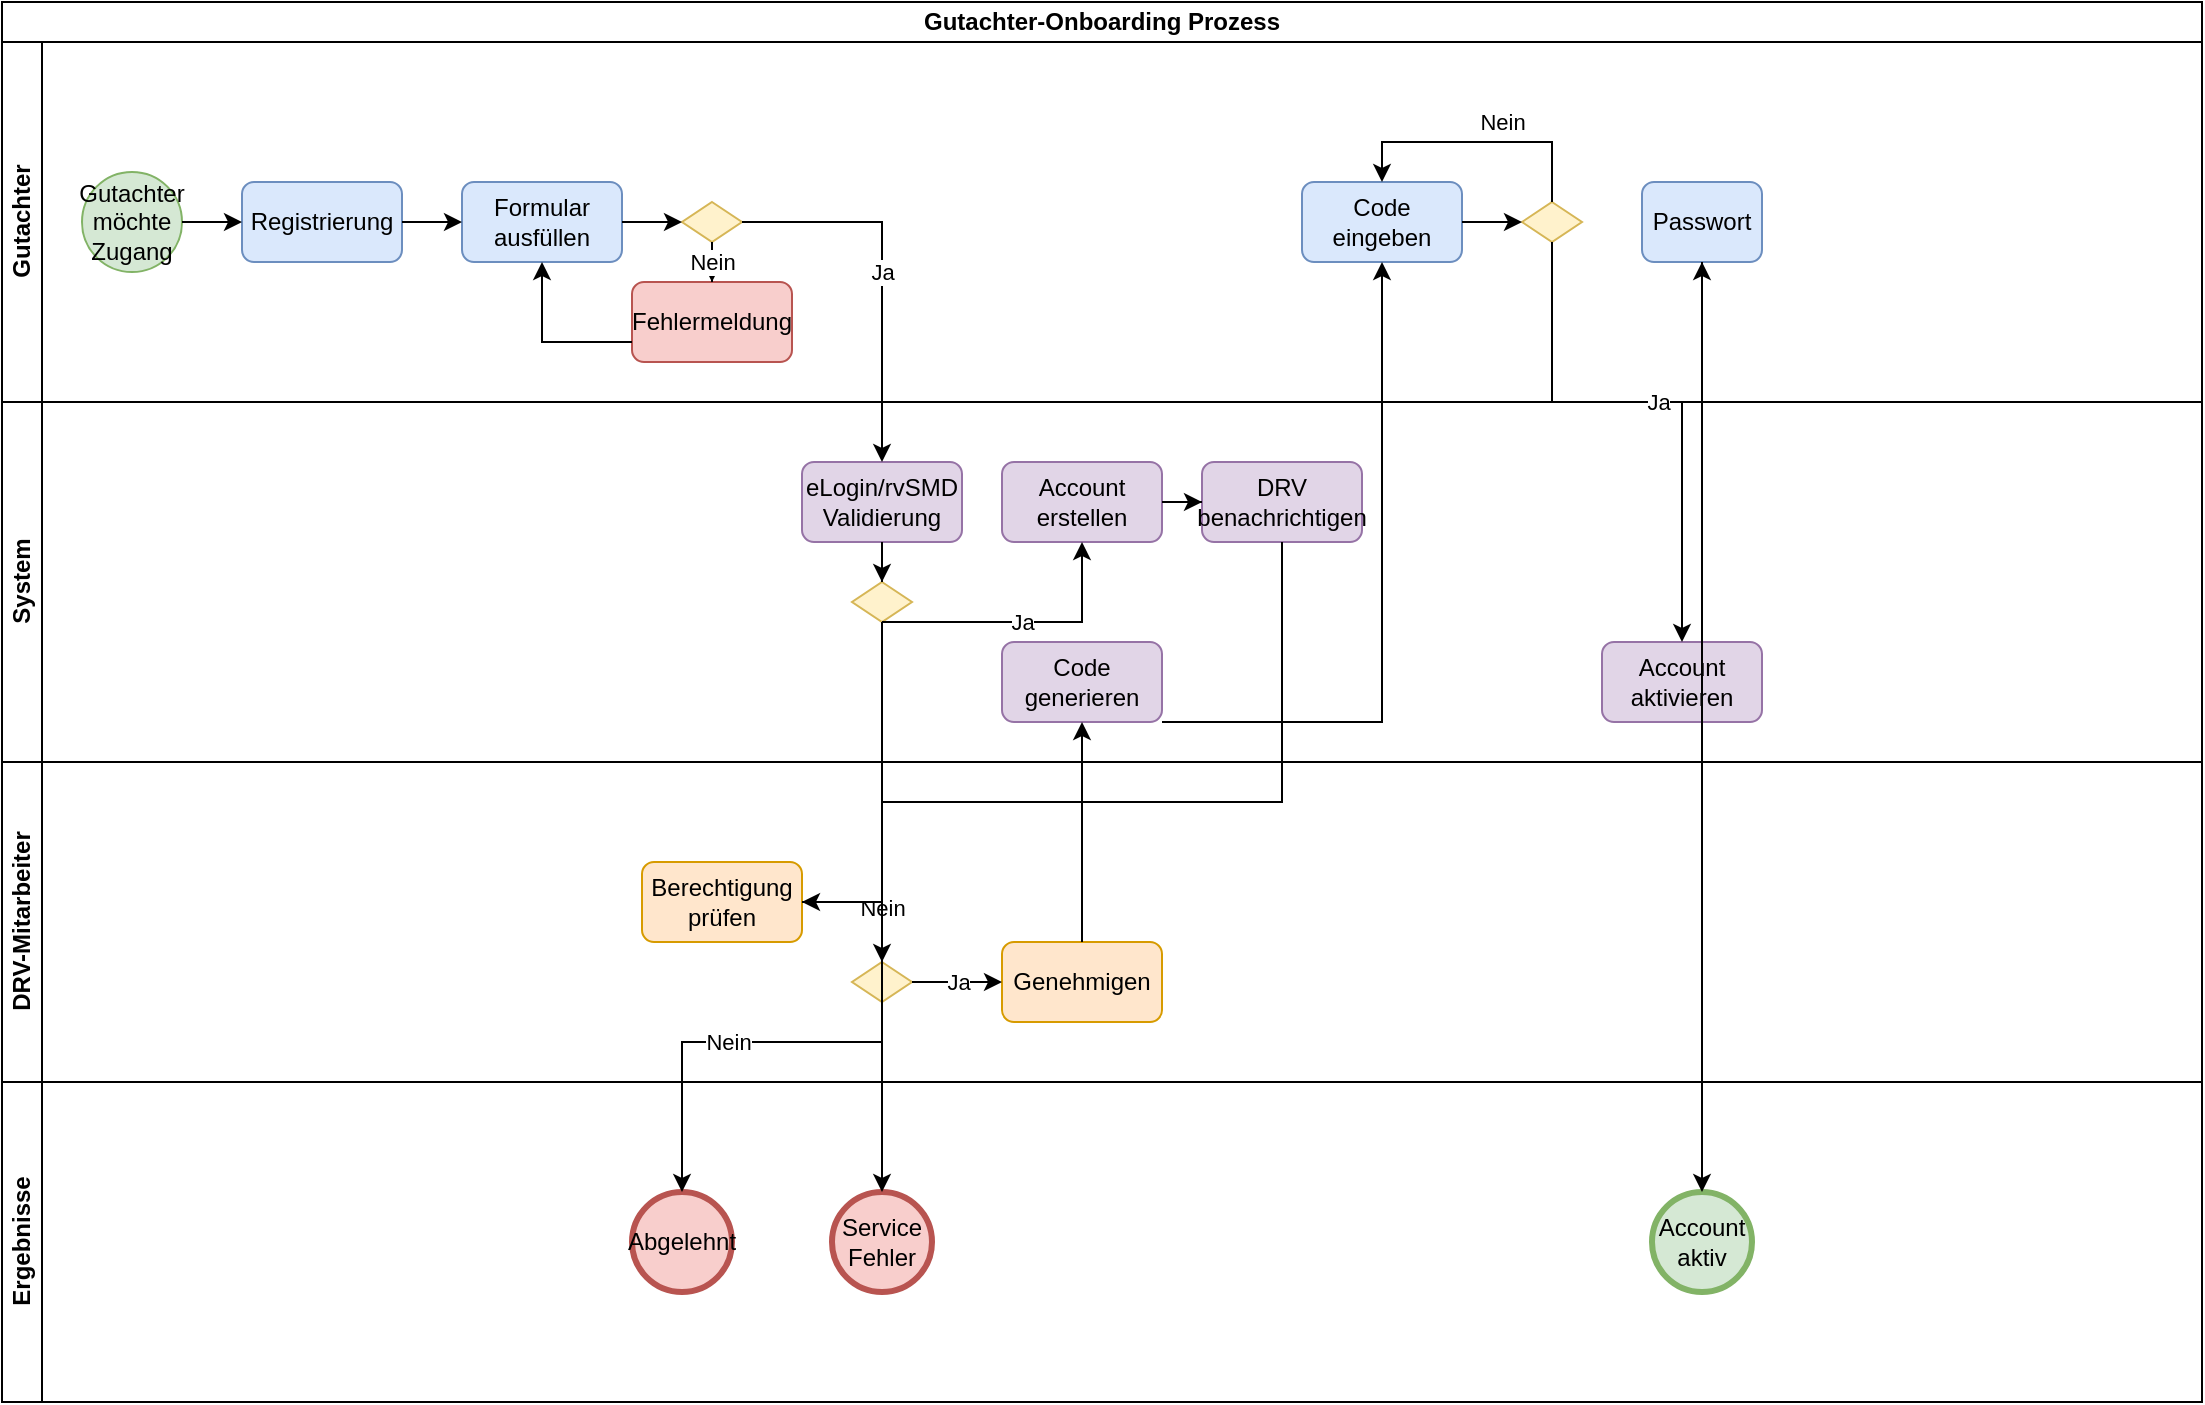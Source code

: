 <mxfile version="28.2.5">
  <diagram name="UC-01 Gutachter Onboarding" id="bpmn-uc01">
    <mxGraphModel dx="1426" dy="743" grid="1" gridSize="10" guides="1" tooltips="1" connect="1" arrows="1" fold="1" page="1" pageScale="1" pageWidth="1169" pageHeight="827" math="0" shadow="0">
      <root>
        <mxCell id="0" />
        <mxCell id="1" parent="0" />
        <mxCell id="pool1" value="Gutachter-Onboarding Prozess" style="swimlane;html=1;childLayout=stackLayout;resizeParent=1;resizeParentMax=0;horizontal=1;startSize=20;horizontalStack=0;whiteSpace=wrap;" parent="1" vertex="1">
          <mxGeometry x="30" y="40" width="1100" height="700" as="geometry" />
        </mxCell>
        <mxCell id="lane1" value="Gutachter" style="swimlane;html=1;startSize=20;horizontal=0;" parent="pool1" vertex="1">
          <mxGeometry y="20" width="1100" height="180" as="geometry" />
        </mxCell>
        <mxCell id="start1" value="Gutachter möchte Zugang" style="ellipse;whiteSpace=wrap;html=1;aspect=fixed;fillColor=#d5e8d4;strokeColor=#82b366;" parent="lane1" vertex="1">
          <mxGeometry x="40" y="65" width="50" height="50" as="geometry" />
        </mxCell>
        <mxCell id="task1" value="Registrierung" style="rounded=1;whiteSpace=wrap;html=1;fillColor=#dae8fc;strokeColor=#6c8ebf;" parent="lane1" vertex="1">
          <mxGeometry x="120" y="70" width="80" height="40" as="geometry" />
        </mxCell>
        <mxCell id="task2" value="Formular ausfüllen" style="rounded=1;whiteSpace=wrap;html=1;fillColor=#dae8fc;strokeColor=#6c8ebf;" parent="lane1" vertex="1">
          <mxGeometry x="230" y="70" width="80" height="40" as="geometry" />
        </mxCell>
        <mxCell id="gateway1" value="" style="rhombus;whiteSpace=wrap;html=1;fillColor=#fff2cc;strokeColor=#d6b656;" parent="lane1" vertex="1">
          <mxGeometry x="340" y="80" width="30" height="20" as="geometry" />
        </mxCell>
        <mxCell id="task3" value="Fehlermeldung" style="rounded=1;whiteSpace=wrap;html=1;fillColor=#f8cecc;strokeColor=#b85450;" parent="lane1" vertex="1">
          <mxGeometry x="315" y="120" width="80" height="40" as="geometry" />
        </mxCell>
        <mxCell id="task4" value="Code eingeben" style="rounded=1;whiteSpace=wrap;html=1;fillColor=#dae8fc;strokeColor=#6c8ebf;" parent="lane1" vertex="1">
          <mxGeometry x="650" y="70" width="80" height="40" as="geometry" />
        </mxCell>
        <mxCell id="gateway2" value="" style="rhombus;whiteSpace=wrap;html=1;fillColor=#fff2cc;strokeColor=#d6b656;" parent="lane1" vertex="1">
          <mxGeometry x="760" y="80" width="30" height="20" as="geometry" />
        </mxCell>
        <mxCell id="task5" value="Passwort" style="rounded=1;whiteSpace=wrap;html=1;fillColor=#dae8fc;strokeColor=#6c8ebf;" parent="lane1" vertex="1">
          <mxGeometry x="820" y="70" width="60" height="40" as="geometry" />
        </mxCell>
        <mxCell id="lane2" value="System" style="swimlane;html=1;startSize=20;horizontal=0;" parent="pool1" vertex="1">
          <mxGeometry y="200" width="1100" height="180" as="geometry" />
        </mxCell>
        <mxCell id="task6" value="eLogin/rvSMD Validierung" style="rounded=1;whiteSpace=wrap;html=1;fillColor=#e1d5e7;strokeColor=#9673a6;" parent="lane2" vertex="1">
          <mxGeometry x="400" y="30" width="80" height="40" as="geometry" />
        </mxCell>
        <mxCell id="gateway3" value="" style="rhombus;whiteSpace=wrap;html=1;fillColor=#fff2cc;strokeColor=#d6b656;" parent="lane2" vertex="1">
          <mxGeometry x="425" y="90" width="30" height="20" as="geometry" />
        </mxCell>
        <mxCell id="task7" value="Account erstellen" style="rounded=1;whiteSpace=wrap;html=1;fillColor=#e1d5e7;strokeColor=#9673a6;" parent="lane2" vertex="1">
          <mxGeometry x="500" y="30" width="80" height="40" as="geometry" />
        </mxCell>
        <mxCell id="task8" value="DRV benachrichtigen" style="rounded=1;whiteSpace=wrap;html=1;fillColor=#e1d5e7;strokeColor=#9673a6;" parent="lane2" vertex="1">
          <mxGeometry x="600" y="30" width="80" height="40" as="geometry" />
        </mxCell>
        <mxCell id="task9" value="Code generieren" style="rounded=1;whiteSpace=wrap;html=1;fillColor=#e1d5e7;strokeColor=#9673a6;" parent="lane2" vertex="1">
          <mxGeometry x="500" y="120" width="80" height="40" as="geometry" />
        </mxCell>
        <mxCell id="task10" value="Account aktivieren" style="rounded=1;whiteSpace=wrap;html=1;fillColor=#e1d5e7;strokeColor=#9673a6;" parent="lane2" vertex="1">
          <mxGeometry x="800" y="120" width="80" height="40" as="geometry" />
        </mxCell>
        <mxCell id="lane3" value="DRV-Mitarbeiter" style="swimlane;html=1;startSize=20;horizontal=0;" parent="pool1" vertex="1">
          <mxGeometry y="380" width="1100" height="160" as="geometry" />
        </mxCell>
        <mxCell id="task11" value="Berechtigung prüfen" style="rounded=1;whiteSpace=wrap;html=1;fillColor=#ffe6cc;strokeColor=#d79b00;" parent="lane3" vertex="1">
          <mxGeometry x="320" y="50" width="80" height="40" as="geometry" />
        </mxCell>
        <mxCell id="gateway4" value="" style="rhombus;whiteSpace=wrap;html=1;fillColor=#fff2cc;strokeColor=#d6b656;" parent="lane3" vertex="1">
          <mxGeometry x="425" y="100" width="30" height="20" as="geometry" />
        </mxCell>
        <mxCell id="task12" value="Genehmigen" style="rounded=1;whiteSpace=wrap;html=1;fillColor=#ffe6cc;strokeColor=#d79b00;" parent="lane3" vertex="1">
          <mxGeometry x="500" y="90" width="80" height="40" as="geometry" />
        </mxCell>
        <mxCell id="lane4" value="Ergebnisse" style="swimlane;html=1;startSize=20;horizontal=0;" parent="pool1" vertex="1">
          <mxGeometry y="540" width="1100" height="160" as="geometry" />
        </mxCell>
        <mxCell id="end1" value="Account aktiv" style="ellipse;whiteSpace=wrap;html=1;aspect=fixed;fillColor=#d5e8d4;strokeColor=#82b366;strokeWidth=3;" parent="lane4" vertex="1">
          <mxGeometry x="825" y="55" width="50" height="50" as="geometry" />
        </mxCell>
        <mxCell id="end2" value="Service Fehler" style="ellipse;whiteSpace=wrap;html=1;aspect=fixed;fillColor=#f8cecc;strokeColor=#b85450;strokeWidth=3;" parent="lane4" vertex="1">
          <mxGeometry x="415" y="55" width="50" height="50" as="geometry" />
        </mxCell>
        <mxCell id="end3" value="Abgelehnt" style="ellipse;whiteSpace=wrap;html=1;aspect=fixed;fillColor=#f8cecc;strokeColor=#b85450;strokeWidth=3;" parent="lane4" vertex="1">
          <mxGeometry x="315" y="55" width="50" height="50" as="geometry" />
        </mxCell>
        <mxCell id="flow1" value="" style="edgeStyle=orthogonalEdgeStyle;rounded=0;orthogonalLoop=1;jettySize=auto;html=1;" parent="pool1" source="start1" target="task1" edge="1">
          <mxGeometry relative="1" as="geometry" />
        </mxCell>
        <mxCell id="flow2" value="" style="edgeStyle=orthogonalEdgeStyle;rounded=0;orthogonalLoop=1;jettySize=auto;html=1;" parent="pool1" source="task1" target="task2" edge="1">
          <mxGeometry relative="1" as="geometry" />
        </mxCell>
        <mxCell id="flow3" value="" style="edgeStyle=orthogonalEdgeStyle;rounded=0;orthogonalLoop=1;jettySize=auto;html=1;" parent="pool1" source="task2" target="gateway1" edge="1">
          <mxGeometry relative="1" as="geometry" />
        </mxCell>
        <mxCell id="flow4" value="Nein" style="edgeStyle=orthogonalEdgeStyle;rounded=0;orthogonalLoop=1;jettySize=auto;html=1;" parent="pool1" source="gateway1" target="task3" edge="1">
          <mxGeometry relative="1" as="geometry" />
        </mxCell>
        <mxCell id="flow5" value="" style="edgeStyle=orthogonalEdgeStyle;rounded=0;orthogonalLoop=1;jettySize=auto;html=1;" parent="pool1" source="task3" target="task2" edge="1">
          <mxGeometry relative="1" as="geometry">
            <Array as="points">
              <mxPoint x="355" y="170" />
              <mxPoint x="270" y="170" />
            </Array>
          </mxGeometry>
        </mxCell>
        <mxCell id="flow6" value="Ja" style="edgeStyle=orthogonalEdgeStyle;rounded=0;orthogonalLoop=1;jettySize=auto;html=1;" parent="pool1" source="gateway1" target="task6" edge="1">
          <mxGeometry relative="1" as="geometry">
            <Array as="points">
              <mxPoint x="440" y="110" />
            </Array>
          </mxGeometry>
        </mxCell>
        <mxCell id="flow7" value="" style="edgeStyle=orthogonalEdgeStyle;rounded=0;orthogonalLoop=1;jettySize=auto;html=1;" parent="pool1" source="task6" target="gateway3" edge="1">
          <mxGeometry relative="1" as="geometry" />
        </mxCell>
        <mxCell id="flow8" value="Nein" style="edgeStyle=orthogonalEdgeStyle;rounded=0;orthogonalLoop=1;jettySize=auto;html=1;" parent="pool1" source="gateway3" target="end2" edge="1">
          <mxGeometry relative="1" as="geometry">
            <Array as="points">
              <mxPoint x="440" y="320" />
              <mxPoint x="440" y="620" />
            </Array>
          </mxGeometry>
        </mxCell>
        <mxCell id="flow9" value="Ja" style="edgeStyle=orthogonalEdgeStyle;rounded=0;orthogonalLoop=1;jettySize=auto;html=1;" parent="pool1" source="gateway3" target="task7" edge="1">
          <mxGeometry relative="1" as="geometry">
            <Array as="points">
              <mxPoint x="470" y="310" />
              <mxPoint x="540" y="310" />
              <mxPoint x="540" y="250" />
            </Array>
          </mxGeometry>
        </mxCell>
        <mxCell id="flow10" value="" style="edgeStyle=orthogonalEdgeStyle;rounded=0;orthogonalLoop=1;jettySize=auto;html=1;" parent="pool1" source="task7" target="task8" edge="1">
          <mxGeometry relative="1" as="geometry" />
        </mxCell>
        <mxCell id="flow11" value="" style="edgeStyle=orthogonalEdgeStyle;rounded=0;orthogonalLoop=1;jettySize=auto;html=1;" parent="pool1" source="task8" target="task11" edge="1">
          <mxGeometry relative="1" as="geometry">
            <Array as="points">
              <mxPoint x="640" y="400" />
              <mxPoint x="440" y="400" />
            </Array>
          </mxGeometry>
        </mxCell>
        <mxCell id="flow12" value="" style="edgeStyle=orthogonalEdgeStyle;rounded=0;orthogonalLoop=1;jettySize=auto;html=1;" parent="pool1" source="task11" target="gateway4" edge="1">
          <mxGeometry relative="1" as="geometry" />
        </mxCell>
        <mxCell id="flow13" value="Nein" style="edgeStyle=orthogonalEdgeStyle;rounded=0;orthogonalLoop=1;jettySize=auto;html=1;" parent="pool1" source="gateway4" target="end3" edge="1">
          <mxGeometry relative="1" as="geometry">
            <Array as="points">
              <mxPoint x="420" y="520" />
              <mxPoint x="340" y="520" />
              <mxPoint x="340" y="620" />
            </Array>
          </mxGeometry>
        </mxCell>
        <mxCell id="flow14" value="Ja" style="edgeStyle=orthogonalEdgeStyle;rounded=0;orthogonalLoop=1;jettySize=auto;html=1;" parent="pool1" source="gateway4" target="task12" edge="1">
          <mxGeometry relative="1" as="geometry" />
        </mxCell>
        <mxCell id="flow15" value="" style="edgeStyle=orthogonalEdgeStyle;rounded=0;orthogonalLoop=1;jettySize=auto;html=1;" parent="pool1" source="task12" target="task9" edge="1">
          <mxGeometry relative="1" as="geometry">
            <Array as="points">
              <mxPoint x="540" y="490" />
              <mxPoint x="540" y="360" />
            </Array>
          </mxGeometry>
        </mxCell>
        <mxCell id="flow16" value="" style="edgeStyle=orthogonalEdgeStyle;rounded=0;orthogonalLoop=1;jettySize=auto;html=1;" parent="pool1" source="task9" target="task4" edge="1">
          <mxGeometry relative="1" as="geometry">
            <Array as="points">
              <mxPoint x="580" y="360" />
              <mxPoint x="690" y="360" />
              <mxPoint x="690" y="200" />
              <mxPoint x="690" y="110" />
            </Array>
          </mxGeometry>
        </mxCell>
        <mxCell id="flow17" value="" style="edgeStyle=orthogonalEdgeStyle;rounded=0;orthogonalLoop=1;jettySize=auto;html=1;" parent="pool1" source="task4" target="gateway2" edge="1">
          <mxGeometry relative="1" as="geometry" />
        </mxCell>
        <mxCell id="flow18" value="Ja" style="edgeStyle=orthogonalEdgeStyle;rounded=0;orthogonalLoop=1;jettySize=auto;html=1;" parent="pool1" source="gateway2" target="task10" edge="1">
          <mxGeometry relative="1" as="geometry">
            <Array as="points">
              <mxPoint x="775" y="200" />
              <mxPoint x="840" y="200" />
              <mxPoint x="840" y="320" />
            </Array>
          </mxGeometry>
        </mxCell>
        <mxCell id="flow19" value="" style="edgeStyle=orthogonalEdgeStyle;rounded=0;orthogonalLoop=1;jettySize=auto;html=1;" parent="pool1" source="task10" target="task5" edge="1">
          <mxGeometry relative="1" as="geometry">
            <Array as="points">
              <mxPoint x="850" y="360" />
              <mxPoint x="850" y="200" />
              <mxPoint x="850" y="110" />
            </Array>
          </mxGeometry>
        </mxCell>
        <mxCell id="flow20" value="" style="edgeStyle=orthogonalEdgeStyle;rounded=0;orthogonalLoop=1;jettySize=auto;html=1;" parent="pool1" source="task5" target="end1" edge="1">
          <mxGeometry relative="1" as="geometry">
            <Array as="points">
              <mxPoint x="850" y="540" />
              <mxPoint x="850" y="620" />
            </Array>
          </mxGeometry>
        </mxCell>
        <mxCell id="flow21" value="Nein" style="edgeStyle=orthogonalEdgeStyle;rounded=0;orthogonalLoop=1;jettySize=auto;html=1;" parent="pool1" source="gateway2" target="task4" edge="1">
          <mxGeometry x="-0.185" y="-10" relative="1" as="geometry">
            <Array as="points">
              <mxPoint x="775" y="70" />
              <mxPoint x="690" y="70" />
            </Array>
            <mxPoint as="offset" />
          </mxGeometry>
        </mxCell>
      </root>
    </mxGraphModel>
  </diagram>
</mxfile>
